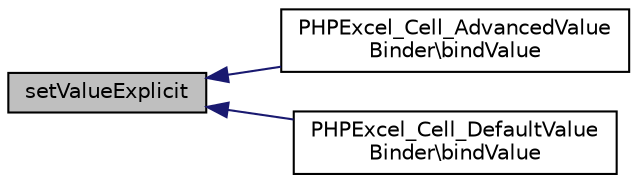 digraph "setValueExplicit"
{
  edge [fontname="Helvetica",fontsize="10",labelfontname="Helvetica",labelfontsize="10"];
  node [fontname="Helvetica",fontsize="10",shape=record];
  rankdir="LR";
  Node366 [label="setValueExplicit",height=0.2,width=0.4,color="black", fillcolor="grey75", style="filled", fontcolor="black"];
  Node366 -> Node367 [dir="back",color="midnightblue",fontsize="10",style="solid",fontname="Helvetica"];
  Node367 [label="PHPExcel_Cell_AdvancedValue\lBinder\\bindValue",height=0.2,width=0.4,color="black", fillcolor="white", style="filled",URL="$class_p_h_p_excel___cell___advanced_value_binder.html#a39b388668f7555fba29bd979a6ed9dc4"];
  Node366 -> Node368 [dir="back",color="midnightblue",fontsize="10",style="solid",fontname="Helvetica"];
  Node368 [label="PHPExcel_Cell_DefaultValue\lBinder\\bindValue",height=0.2,width=0.4,color="black", fillcolor="white", style="filled",URL="$class_p_h_p_excel___cell___default_value_binder.html#a39b388668f7555fba29bd979a6ed9dc4"];
}
